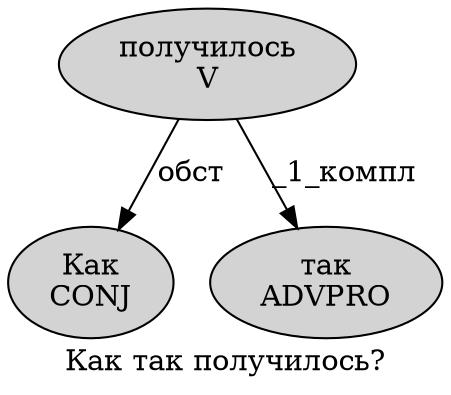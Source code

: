 digraph SENTENCE_4673 {
	graph [label="Как так получилось?"]
	node [style=filled]
		0 [label="Как
CONJ" color="" fillcolor=lightgray penwidth=1 shape=ellipse]
		1 [label="так
ADVPRO" color="" fillcolor=lightgray penwidth=1 shape=ellipse]
		2 [label="получилось
V" color="" fillcolor=lightgray penwidth=1 shape=ellipse]
			2 -> 0 [label="обст"]
			2 -> 1 [label="_1_компл"]
}